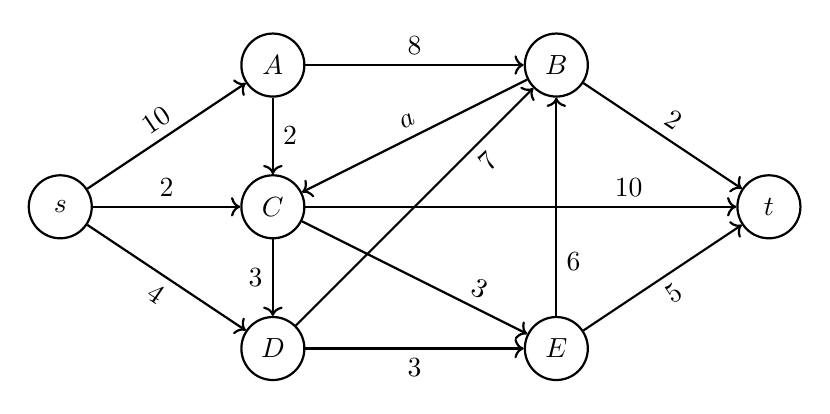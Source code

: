 \begin{tikzpicture}[style=thick,scale=0.9]
\tikzstyle{vertex}=[draw, circle, fill=white, inner sep=0pt, minimum size=8mm]

\node[vertex] (s) at (-5, 0) {$s$};
\node[vertex] (A) at (-2, 2) {$A$};
\node[vertex] (B) at ( 2, 2) {$B$};
\node[vertex] (C) at (-2, 0) {$C$};
\node[vertex] (D) at (-2,-2) {$D$};
\node[vertex] (E) at ( 2,-2) {$E$};
\node[vertex] (t) at ( 5, 0) {$t$};

\draw[->] (s) -- (A) node [above, midway, sloped] {$10$};
\draw[->] (s) -- (C) node [above, midway] {$2$};
\draw[->] (s) -- (D) node [below, midway, sloped] {$4$};
\draw[->] (A) -- (B) node [above, midway] {$8$};
\draw[->] (A) -- (C) node [right, midway] {$2$};
\draw[->] (B) -- (C) node [above, midway, sloped] {$a$};
\draw[->] (B) -- (t) node [above, midway, sloped] {$2$};
\draw[->] (C) -- (D) node [left, midway] {$3$};
\draw[->] (C) -- (E) node [above, near end, sloped] {$3$};
\draw[->] (C) -- (t) node [above, near end] {$10$};
\draw[->] (D) -- (B) node [below, near end, sloped] {$7$};
\draw[->] (D) -- (E) node [below, midway] {$3$};
\draw[->] (E) -- (B) node [right, near start] {$6$};
\draw[->] (E) -- (t) node [below, midway, sloped] {$5$};
\end{tikzpicture}
